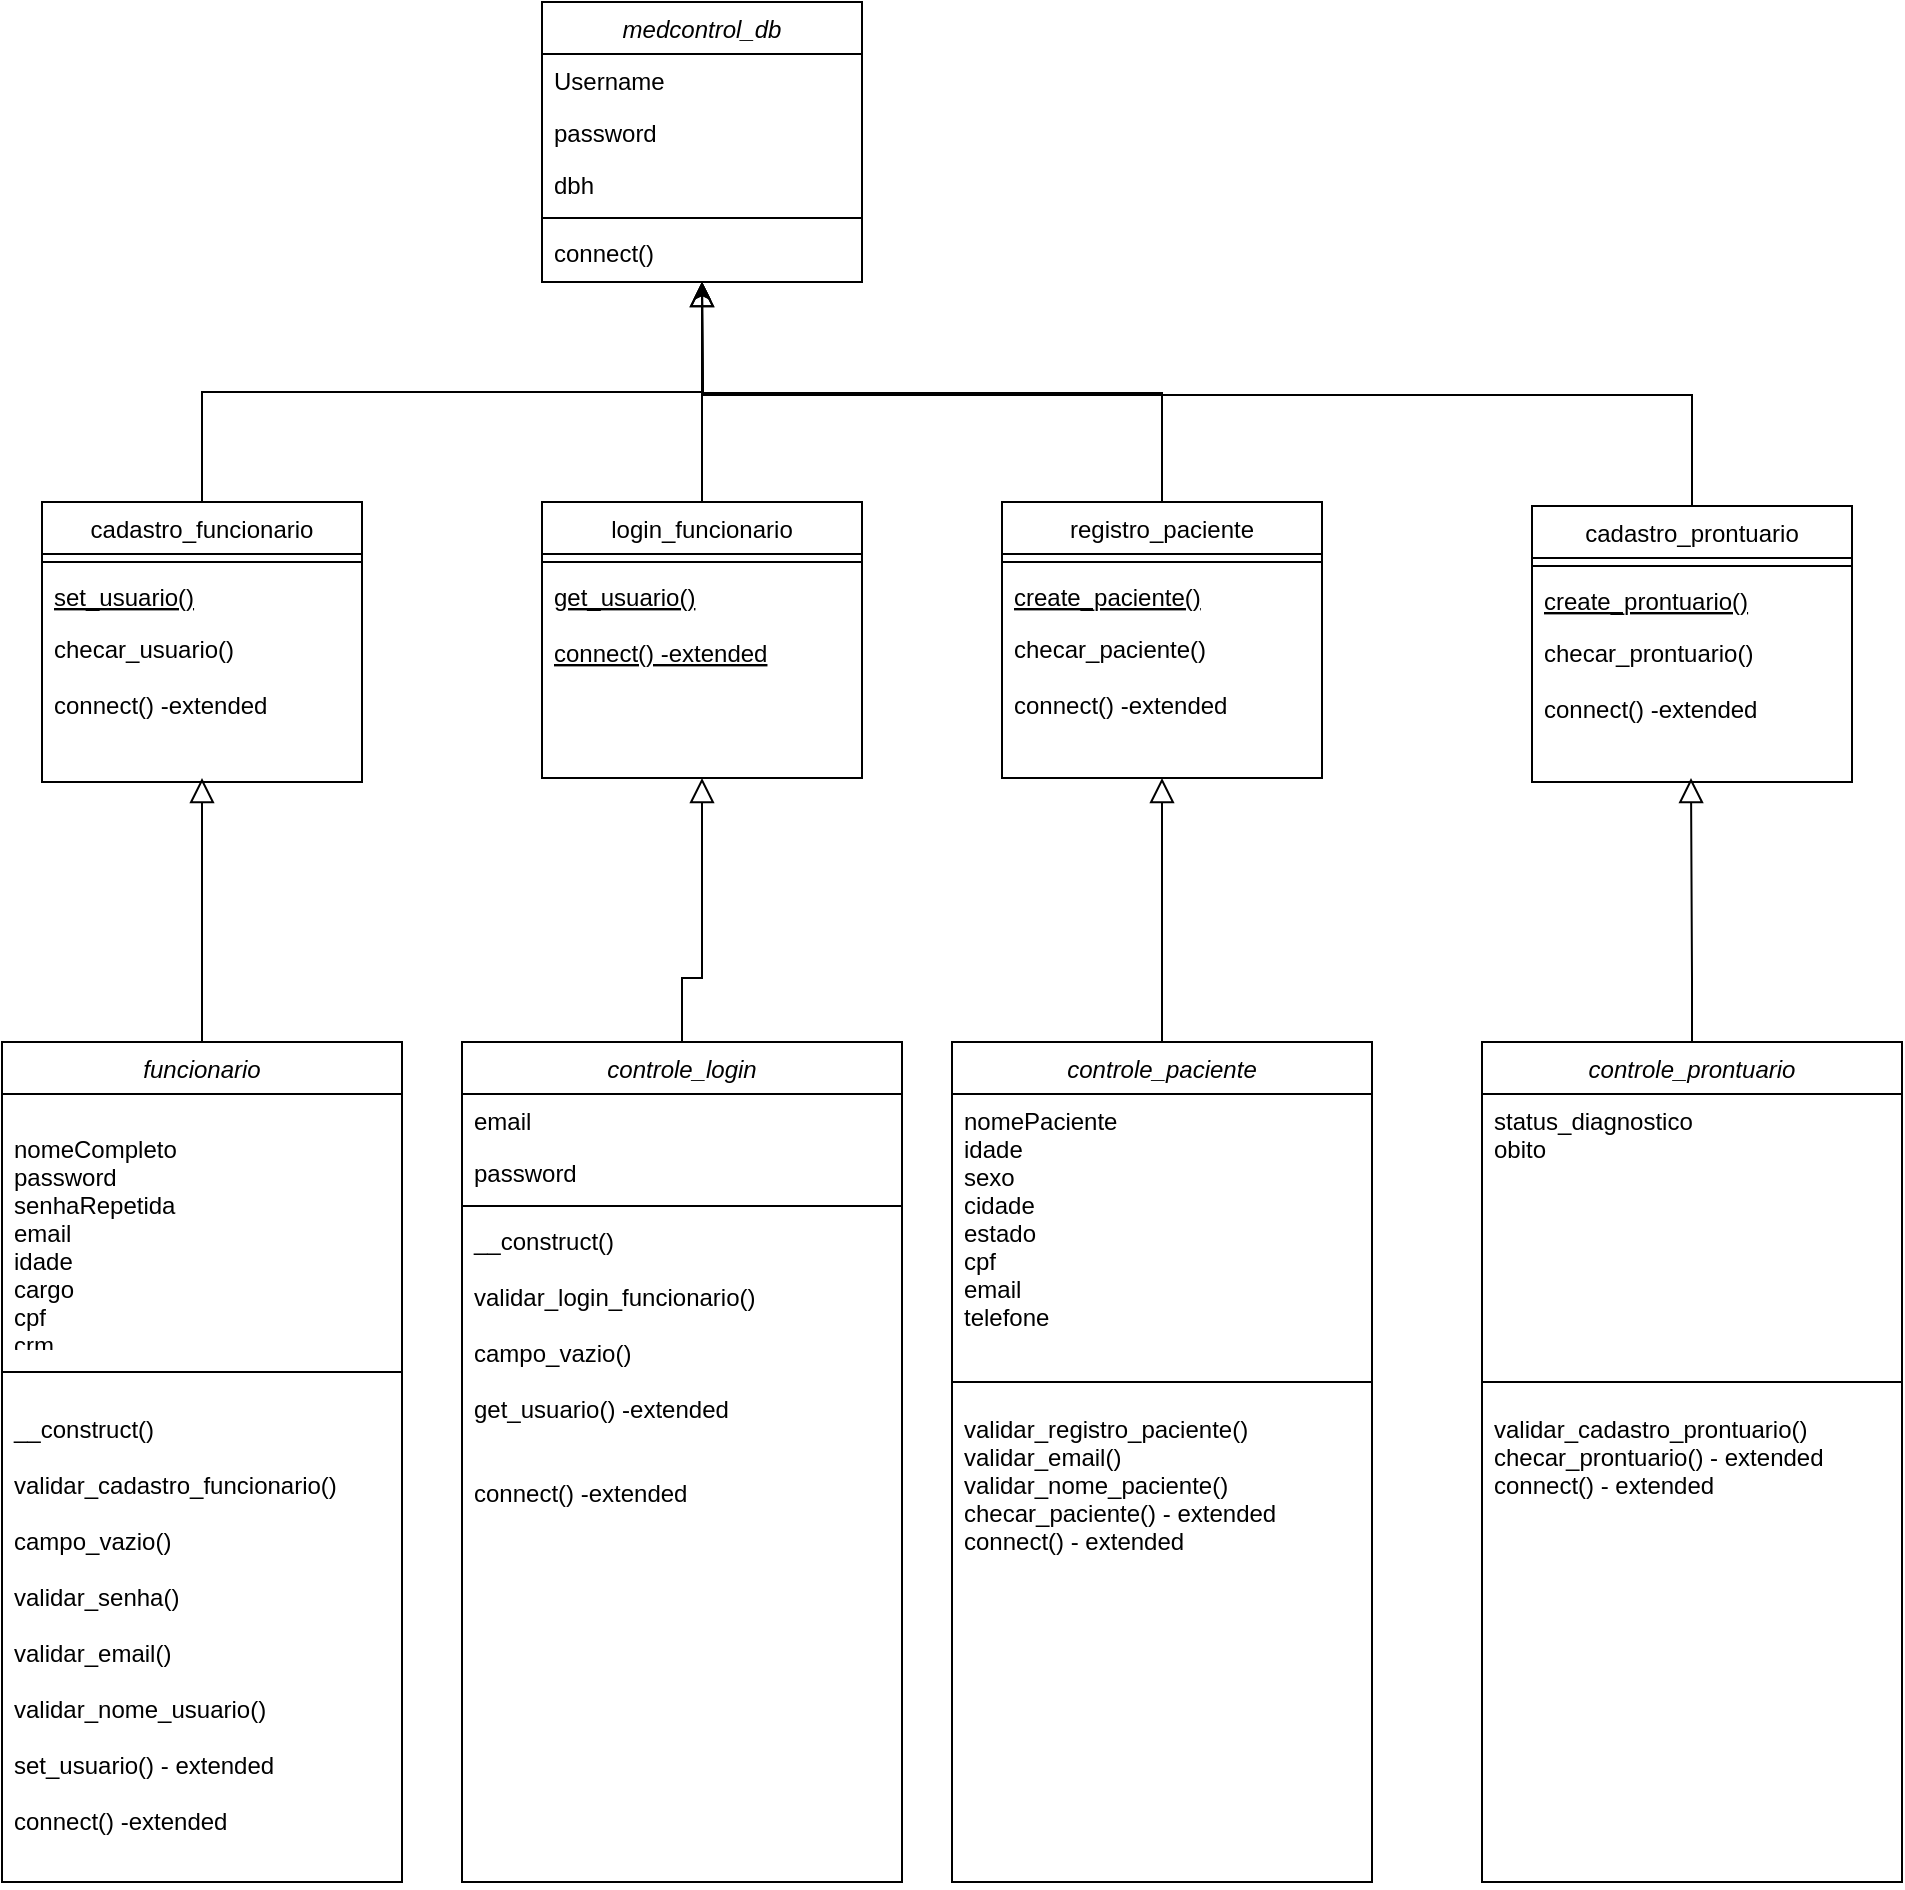 <mxfile version="24.4.7" type="google">
  <diagram id="C5RBs43oDa-KdzZeNtuy" name="Page-1">
    <mxGraphModel dx="1114" dy="552" grid="1" gridSize="10" guides="1" tooltips="1" connect="1" arrows="1" fold="1" page="1" pageScale="1" pageWidth="1169" pageHeight="827" math="0" shadow="0">
      <root>
        <mxCell id="WIyWlLk6GJQsqaUBKTNV-0" />
        <mxCell id="WIyWlLk6GJQsqaUBKTNV-1" parent="WIyWlLk6GJQsqaUBKTNV-0" />
        <mxCell id="zkfFHV4jXpPFQw0GAbJ--0" value="medcontrol_db" style="swimlane;fontStyle=2;align=center;verticalAlign=top;childLayout=stackLayout;horizontal=1;startSize=26;horizontalStack=0;resizeParent=1;resizeLast=0;collapsible=1;marginBottom=0;rounded=0;shadow=0;strokeWidth=1;" parent="WIyWlLk6GJQsqaUBKTNV-1" vertex="1">
          <mxGeometry x="370" y="110" width="160" height="140" as="geometry">
            <mxRectangle x="230" y="140" width="160" height="26" as="alternateBounds" />
          </mxGeometry>
        </mxCell>
        <mxCell id="zkfFHV4jXpPFQw0GAbJ--1" value="Username" style="text;align=left;verticalAlign=top;spacingLeft=4;spacingRight=4;overflow=hidden;rotatable=0;points=[[0,0.5],[1,0.5]];portConstraint=eastwest;" parent="zkfFHV4jXpPFQw0GAbJ--0" vertex="1">
          <mxGeometry y="26" width="160" height="26" as="geometry" />
        </mxCell>
        <mxCell id="zkfFHV4jXpPFQw0GAbJ--2" value="password" style="text;align=left;verticalAlign=top;spacingLeft=4;spacingRight=4;overflow=hidden;rotatable=0;points=[[0,0.5],[1,0.5]];portConstraint=eastwest;rounded=0;shadow=0;html=0;" parent="zkfFHV4jXpPFQw0GAbJ--0" vertex="1">
          <mxGeometry y="52" width="160" height="26" as="geometry" />
        </mxCell>
        <mxCell id="zkfFHV4jXpPFQw0GAbJ--3" value="dbh" style="text;align=left;verticalAlign=top;spacingLeft=4;spacingRight=4;overflow=hidden;rotatable=0;points=[[0,0.5],[1,0.5]];portConstraint=eastwest;rounded=0;shadow=0;html=0;" parent="zkfFHV4jXpPFQw0GAbJ--0" vertex="1">
          <mxGeometry y="78" width="160" height="26" as="geometry" />
        </mxCell>
        <mxCell id="zkfFHV4jXpPFQw0GAbJ--4" value="" style="line;html=1;strokeWidth=1;align=left;verticalAlign=middle;spacingTop=-1;spacingLeft=3;spacingRight=3;rotatable=0;labelPosition=right;points=[];portConstraint=eastwest;" parent="zkfFHV4jXpPFQw0GAbJ--0" vertex="1">
          <mxGeometry y="104" width="160" height="8" as="geometry" />
        </mxCell>
        <mxCell id="zkfFHV4jXpPFQw0GAbJ--5" value="connect()" style="text;align=left;verticalAlign=top;spacingLeft=4;spacingRight=4;overflow=hidden;rotatable=0;points=[[0,0.5],[1,0.5]];portConstraint=eastwest;" parent="zkfFHV4jXpPFQw0GAbJ--0" vertex="1">
          <mxGeometry y="112" width="160" height="28" as="geometry" />
        </mxCell>
        <mxCell id="zkfFHV4jXpPFQw0GAbJ--6" value="cadastro_funcionario" style="swimlane;fontStyle=0;align=center;verticalAlign=top;childLayout=stackLayout;horizontal=1;startSize=26;horizontalStack=0;resizeParent=1;resizeLast=0;collapsible=1;marginBottom=0;rounded=0;shadow=0;strokeWidth=1;" parent="WIyWlLk6GJQsqaUBKTNV-1" vertex="1">
          <mxGeometry x="120" y="360" width="160" height="140" as="geometry">
            <mxRectangle x="130" y="380" width="160" height="26" as="alternateBounds" />
          </mxGeometry>
        </mxCell>
        <mxCell id="zkfFHV4jXpPFQw0GAbJ--9" value="" style="line;html=1;strokeWidth=1;align=left;verticalAlign=middle;spacingTop=-1;spacingLeft=3;spacingRight=3;rotatable=0;labelPosition=right;points=[];portConstraint=eastwest;" parent="zkfFHV4jXpPFQw0GAbJ--6" vertex="1">
          <mxGeometry y="26" width="160" height="8" as="geometry" />
        </mxCell>
        <mxCell id="zkfFHV4jXpPFQw0GAbJ--10" value="set_usuario()" style="text;align=left;verticalAlign=top;spacingLeft=4;spacingRight=4;overflow=hidden;rotatable=0;points=[[0,0.5],[1,0.5]];portConstraint=eastwest;fontStyle=4" parent="zkfFHV4jXpPFQw0GAbJ--6" vertex="1">
          <mxGeometry y="34" width="160" height="26" as="geometry" />
        </mxCell>
        <mxCell id="zkfFHV4jXpPFQw0GAbJ--11" value="checar_usuario()&#xa;&#xa;connect() -extended&#xa;" style="text;align=left;verticalAlign=top;spacingLeft=4;spacingRight=4;overflow=hidden;rotatable=0;points=[[0,0.5],[1,0.5]];portConstraint=eastwest;" parent="zkfFHV4jXpPFQw0GAbJ--6" vertex="1">
          <mxGeometry y="60" width="160" height="80" as="geometry" />
        </mxCell>
        <mxCell id="zkfFHV4jXpPFQw0GAbJ--12" value="" style="endArrow=block;endSize=10;endFill=0;shadow=0;strokeWidth=1;rounded=0;curved=0;edgeStyle=elbowEdgeStyle;elbow=vertical;" parent="WIyWlLk6GJQsqaUBKTNV-1" source="zkfFHV4jXpPFQw0GAbJ--6" target="zkfFHV4jXpPFQw0GAbJ--0" edge="1">
          <mxGeometry width="160" relative="1" as="geometry">
            <mxPoint x="200" y="203" as="sourcePoint" />
            <mxPoint x="200" y="203" as="targetPoint" />
          </mxGeometry>
        </mxCell>
        <mxCell id="zkfFHV4jXpPFQw0GAbJ--16" value="" style="endArrow=block;endSize=10;endFill=0;shadow=0;strokeWidth=1;rounded=0;curved=0;edgeStyle=elbowEdgeStyle;elbow=vertical;exitX=0.5;exitY=0;exitDx=0;exitDy=0;" parent="WIyWlLk6GJQsqaUBKTNV-1" source="9lJRW0mbOuph0sGCFReC-1" edge="1">
          <mxGeometry width="160" relative="1" as="geometry">
            <mxPoint x="450" y="342" as="sourcePoint" />
            <mxPoint x="450" y="250" as="targetPoint" />
            <Array as="points">
              <mxPoint x="500" y="352" />
            </Array>
          </mxGeometry>
        </mxCell>
        <mxCell id="9lJRW0mbOuph0sGCFReC-1" value="login_funcionario" style="swimlane;fontStyle=0;align=center;verticalAlign=top;childLayout=stackLayout;horizontal=1;startSize=26;horizontalStack=0;resizeParent=1;resizeLast=0;collapsible=1;marginBottom=0;rounded=0;shadow=0;strokeWidth=1;" vertex="1" parent="WIyWlLk6GJQsqaUBKTNV-1">
          <mxGeometry x="370" y="360" width="160" height="138" as="geometry">
            <mxRectangle x="130" y="380" width="160" height="26" as="alternateBounds" />
          </mxGeometry>
        </mxCell>
        <mxCell id="9lJRW0mbOuph0sGCFReC-4" value="" style="line;html=1;strokeWidth=1;align=left;verticalAlign=middle;spacingTop=-1;spacingLeft=3;spacingRight=3;rotatable=0;labelPosition=right;points=[];portConstraint=eastwest;" vertex="1" parent="9lJRW0mbOuph0sGCFReC-1">
          <mxGeometry y="26" width="160" height="8" as="geometry" />
        </mxCell>
        <mxCell id="9lJRW0mbOuph0sGCFReC-5" value="get_usuario()&#xa;&#xa;connect() -extended" style="text;align=left;verticalAlign=top;spacingLeft=4;spacingRight=4;overflow=hidden;rotatable=0;points=[[0,0.5],[1,0.5]];portConstraint=eastwest;fontStyle=4" vertex="1" parent="9lJRW0mbOuph0sGCFReC-1">
          <mxGeometry y="34" width="160" height="56" as="geometry" />
        </mxCell>
        <mxCell id="9lJRW0mbOuph0sGCFReC-13" style="edgeStyle=orthogonalEdgeStyle;rounded=0;orthogonalLoop=1;jettySize=auto;html=1;exitX=0.5;exitY=0;exitDx=0;exitDy=0;" edge="1" parent="WIyWlLk6GJQsqaUBKTNV-1" source="9lJRW0mbOuph0sGCFReC-7">
          <mxGeometry relative="1" as="geometry">
            <mxPoint x="450" y="250" as="targetPoint" />
          </mxGeometry>
        </mxCell>
        <mxCell id="9lJRW0mbOuph0sGCFReC-7" value="registro_paciente" style="swimlane;fontStyle=0;align=center;verticalAlign=top;childLayout=stackLayout;horizontal=1;startSize=26;horizontalStack=0;resizeParent=1;resizeLast=0;collapsible=1;marginBottom=0;rounded=0;shadow=0;strokeWidth=1;" vertex="1" parent="WIyWlLk6GJQsqaUBKTNV-1">
          <mxGeometry x="600" y="360" width="160" height="138" as="geometry">
            <mxRectangle x="130" y="380" width="160" height="26" as="alternateBounds" />
          </mxGeometry>
        </mxCell>
        <mxCell id="9lJRW0mbOuph0sGCFReC-10" value="" style="line;html=1;strokeWidth=1;align=left;verticalAlign=middle;spacingTop=-1;spacingLeft=3;spacingRight=3;rotatable=0;labelPosition=right;points=[];portConstraint=eastwest;" vertex="1" parent="9lJRW0mbOuph0sGCFReC-7">
          <mxGeometry y="26" width="160" height="8" as="geometry" />
        </mxCell>
        <mxCell id="9lJRW0mbOuph0sGCFReC-11" value="create_paciente()" style="text;align=left;verticalAlign=top;spacingLeft=4;spacingRight=4;overflow=hidden;rotatable=0;points=[[0,0.5],[1,0.5]];portConstraint=eastwest;fontStyle=4" vertex="1" parent="9lJRW0mbOuph0sGCFReC-7">
          <mxGeometry y="34" width="160" height="26" as="geometry" />
        </mxCell>
        <mxCell id="9lJRW0mbOuph0sGCFReC-12" value="checar_paciente()&#xa;&#xa;connect() -extended" style="text;align=left;verticalAlign=top;spacingLeft=4;spacingRight=4;overflow=hidden;rotatable=0;points=[[0,0.5],[1,0.5]];portConstraint=eastwest;" vertex="1" parent="9lJRW0mbOuph0sGCFReC-7">
          <mxGeometry y="60" width="160" height="60" as="geometry" />
        </mxCell>
        <mxCell id="9lJRW0mbOuph0sGCFReC-17" value="" style="endArrow=block;endSize=10;endFill=0;shadow=0;strokeWidth=1;rounded=0;curved=0;edgeStyle=elbowEdgeStyle;elbow=vertical;exitX=0.5;exitY=0;exitDx=0;exitDy=0;" edge="1" parent="WIyWlLk6GJQsqaUBKTNV-1" source="9lJRW0mbOuph0sGCFReC-26">
          <mxGeometry width="160" relative="1" as="geometry">
            <mxPoint x="449.5" y="626" as="sourcePoint" />
            <mxPoint x="450" y="498" as="targetPoint" />
            <Array as="points">
              <mxPoint x="479.5" y="598" />
            </Array>
          </mxGeometry>
        </mxCell>
        <mxCell id="9lJRW0mbOuph0sGCFReC-18" value="" style="endArrow=block;endSize=10;endFill=0;shadow=0;strokeWidth=1;rounded=0;curved=0;edgeStyle=elbowEdgeStyle;elbow=vertical;exitX=0.5;exitY=0;exitDx=0;exitDy=0;" edge="1" parent="WIyWlLk6GJQsqaUBKTNV-1" source="9lJRW0mbOuph0sGCFReC-20">
          <mxGeometry width="160" relative="1" as="geometry">
            <mxPoint x="199.5" y="626" as="sourcePoint" />
            <mxPoint x="200" y="498" as="targetPoint" />
            <Array as="points">
              <mxPoint x="229.5" y="598" />
            </Array>
          </mxGeometry>
        </mxCell>
        <mxCell id="9lJRW0mbOuph0sGCFReC-19" value="" style="endArrow=block;endSize=10;endFill=0;shadow=0;strokeWidth=1;rounded=0;curved=0;edgeStyle=elbowEdgeStyle;elbow=vertical;exitX=0.5;exitY=0;exitDx=0;exitDy=0;" edge="1" parent="WIyWlLk6GJQsqaUBKTNV-1" source="9lJRW0mbOuph0sGCFReC-32">
          <mxGeometry width="160" relative="1" as="geometry">
            <mxPoint x="679.5" y="626" as="sourcePoint" />
            <mxPoint x="680" y="498" as="targetPoint" />
            <Array as="points">
              <mxPoint x="709.5" y="598" />
            </Array>
          </mxGeometry>
        </mxCell>
        <mxCell id="9lJRW0mbOuph0sGCFReC-20" value="funcionario" style="swimlane;fontStyle=2;align=center;verticalAlign=top;childLayout=stackLayout;horizontal=1;startSize=26;horizontalStack=0;resizeParent=1;resizeLast=0;collapsible=1;marginBottom=0;rounded=0;shadow=0;strokeWidth=1;" vertex="1" parent="WIyWlLk6GJQsqaUBKTNV-1">
          <mxGeometry x="100" y="630" width="200" height="420" as="geometry">
            <mxRectangle x="230" y="140" width="160" height="26" as="alternateBounds" />
          </mxGeometry>
        </mxCell>
        <mxCell id="9lJRW0mbOuph0sGCFReC-21" value="&#xa;nomeCompleto&#xa;password&#xa;senhaRepetida&#xa;email&#xa;idade&#xa;cargo&#xa;cpf&#xa;crm&#xa;&#xa;&#xa;" style="text;align=left;verticalAlign=top;spacingLeft=4;spacingRight=4;overflow=hidden;rotatable=0;points=[[0,0.5],[1,0.5]];portConstraint=eastwest;" vertex="1" parent="9lJRW0mbOuph0sGCFReC-20">
          <mxGeometry y="26" width="200" height="124" as="geometry" />
        </mxCell>
        <mxCell id="9lJRW0mbOuph0sGCFReC-24" value="" style="line;html=1;strokeWidth=1;align=left;verticalAlign=middle;spacingTop=-1;spacingLeft=3;spacingRight=3;rotatable=0;labelPosition=right;points=[];portConstraint=eastwest;" vertex="1" parent="9lJRW0mbOuph0sGCFReC-20">
          <mxGeometry y="150" width="200" height="30" as="geometry" />
        </mxCell>
        <mxCell id="9lJRW0mbOuph0sGCFReC-25" value="__construct()&#xa;&#xa;validar_cadastro_funcionario()&#xa;&#xa;campo_vazio()&#xa;&#xa;validar_senha()&#xa;&#xa;validar_email()&#xa;&#xa;validar_nome_usuario()&#xa;&#xa;set_usuario() - extended&#xa;&#xa;connect() -extended&#xa;&#xa;&#xa;&#xa;&#xa;&#xa;&#xa;" style="text;align=left;verticalAlign=top;spacingLeft=4;spacingRight=4;overflow=hidden;rotatable=0;points=[[0,0.5],[1,0.5]];portConstraint=eastwest;" vertex="1" parent="9lJRW0mbOuph0sGCFReC-20">
          <mxGeometry y="180" width="200" height="240" as="geometry" />
        </mxCell>
        <mxCell id="9lJRW0mbOuph0sGCFReC-26" value="controle_login" style="swimlane;fontStyle=2;align=center;verticalAlign=top;childLayout=stackLayout;horizontal=1;startSize=26;horizontalStack=0;resizeParent=1;resizeLast=0;collapsible=1;marginBottom=0;rounded=0;shadow=0;strokeWidth=1;" vertex="1" parent="WIyWlLk6GJQsqaUBKTNV-1">
          <mxGeometry x="330" y="630" width="220" height="420" as="geometry">
            <mxRectangle x="230" y="140" width="160" height="26" as="alternateBounds" />
          </mxGeometry>
        </mxCell>
        <mxCell id="9lJRW0mbOuph0sGCFReC-27" value="email" style="text;align=left;verticalAlign=top;spacingLeft=4;spacingRight=4;overflow=hidden;rotatable=0;points=[[0,0.5],[1,0.5]];portConstraint=eastwest;" vertex="1" parent="9lJRW0mbOuph0sGCFReC-26">
          <mxGeometry y="26" width="220" height="26" as="geometry" />
        </mxCell>
        <mxCell id="9lJRW0mbOuph0sGCFReC-28" value="password" style="text;align=left;verticalAlign=top;spacingLeft=4;spacingRight=4;overflow=hidden;rotatable=0;points=[[0,0.5],[1,0.5]];portConstraint=eastwest;rounded=0;shadow=0;html=0;" vertex="1" parent="9lJRW0mbOuph0sGCFReC-26">
          <mxGeometry y="52" width="220" height="26" as="geometry" />
        </mxCell>
        <mxCell id="9lJRW0mbOuph0sGCFReC-30" value="" style="line;html=1;strokeWidth=1;align=left;verticalAlign=middle;spacingTop=-1;spacingLeft=3;spacingRight=3;rotatable=0;labelPosition=right;points=[];portConstraint=eastwest;" vertex="1" parent="9lJRW0mbOuph0sGCFReC-26">
          <mxGeometry y="78" width="220" height="8" as="geometry" />
        </mxCell>
        <mxCell id="9lJRW0mbOuph0sGCFReC-31" value="__construct()&#xa;&#xa;validar_login_funcionario()&#xa;&#xa;campo_vazio()&#xa;&#xa;get_usuario() -extended&#xa;&#xa;&#xa;connect() -extended&#xa;&#xa;" style="text;align=left;verticalAlign=top;spacingLeft=4;spacingRight=4;overflow=hidden;rotatable=0;points=[[0,0.5],[1,0.5]];portConstraint=eastwest;" vertex="1" parent="9lJRW0mbOuph0sGCFReC-26">
          <mxGeometry y="86" width="220" height="174" as="geometry" />
        </mxCell>
        <mxCell id="9lJRW0mbOuph0sGCFReC-32" value="controle_paciente" style="swimlane;fontStyle=2;align=center;verticalAlign=top;childLayout=stackLayout;horizontal=1;startSize=26;horizontalStack=0;resizeParent=1;resizeLast=0;collapsible=1;marginBottom=0;rounded=0;shadow=0;strokeWidth=1;" vertex="1" parent="WIyWlLk6GJQsqaUBKTNV-1">
          <mxGeometry x="575" y="630" width="210" height="420" as="geometry">
            <mxRectangle x="230" y="140" width="160" height="26" as="alternateBounds" />
          </mxGeometry>
        </mxCell>
        <mxCell id="9lJRW0mbOuph0sGCFReC-33" value="nomePaciente&#xa;idade&#xa;sexo&#xa;cidade&#xa;estado&#xa;cpf&#xa;email&#xa;telefone&#xa;" style="text;align=left;verticalAlign=top;spacingLeft=4;spacingRight=4;overflow=hidden;rotatable=0;points=[[0,0.5],[1,0.5]];portConstraint=eastwest;" vertex="1" parent="9lJRW0mbOuph0sGCFReC-32">
          <mxGeometry y="26" width="210" height="134" as="geometry" />
        </mxCell>
        <mxCell id="9lJRW0mbOuph0sGCFReC-36" value="" style="line;html=1;strokeWidth=1;align=left;verticalAlign=middle;spacingTop=-1;spacingLeft=3;spacingRight=3;rotatable=0;labelPosition=right;points=[];portConstraint=eastwest;" vertex="1" parent="9lJRW0mbOuph0sGCFReC-32">
          <mxGeometry y="160" width="210" height="20" as="geometry" />
        </mxCell>
        <mxCell id="9lJRW0mbOuph0sGCFReC-37" value="validar_registro_paciente()&#xa;validar_email()&#xa;validar_nome_paciente()&#xa;checar_paciente() - extended&#xa;connect() - extended" style="text;align=left;verticalAlign=top;spacingLeft=4;spacingRight=4;overflow=hidden;rotatable=0;points=[[0,0.5],[1,0.5]];portConstraint=eastwest;" vertex="1" parent="9lJRW0mbOuph0sGCFReC-32">
          <mxGeometry y="180" width="210" height="240" as="geometry" />
        </mxCell>
        <mxCell id="9lJRW0mbOuph0sGCFReC-43" value="cadastro_prontuario" style="swimlane;fontStyle=0;align=center;verticalAlign=top;childLayout=stackLayout;horizontal=1;startSize=26;horizontalStack=0;resizeParent=1;resizeLast=0;collapsible=1;marginBottom=0;rounded=0;shadow=0;strokeWidth=1;" vertex="1" parent="WIyWlLk6GJQsqaUBKTNV-1">
          <mxGeometry x="865" y="362" width="160" height="138" as="geometry">
            <mxRectangle x="130" y="380" width="160" height="26" as="alternateBounds" />
          </mxGeometry>
        </mxCell>
        <mxCell id="9lJRW0mbOuph0sGCFReC-44" value="" style="line;html=1;strokeWidth=1;align=left;verticalAlign=middle;spacingTop=-1;spacingLeft=3;spacingRight=3;rotatable=0;labelPosition=right;points=[];portConstraint=eastwest;" vertex="1" parent="9lJRW0mbOuph0sGCFReC-43">
          <mxGeometry y="26" width="160" height="8" as="geometry" />
        </mxCell>
        <mxCell id="9lJRW0mbOuph0sGCFReC-45" value="create_prontuario()" style="text;align=left;verticalAlign=top;spacingLeft=4;spacingRight=4;overflow=hidden;rotatable=0;points=[[0,0.5],[1,0.5]];portConstraint=eastwest;fontStyle=4" vertex="1" parent="9lJRW0mbOuph0sGCFReC-43">
          <mxGeometry y="34" width="160" height="26" as="geometry" />
        </mxCell>
        <mxCell id="9lJRW0mbOuph0sGCFReC-46" value="checar_prontuario()&#xa;&#xa;connect() -extended" style="text;align=left;verticalAlign=top;spacingLeft=4;spacingRight=4;overflow=hidden;rotatable=0;points=[[0,0.5],[1,0.5]];portConstraint=eastwest;" vertex="1" parent="9lJRW0mbOuph0sGCFReC-43">
          <mxGeometry y="60" width="160" height="60" as="geometry" />
        </mxCell>
        <mxCell id="9lJRW0mbOuph0sGCFReC-47" style="edgeStyle=orthogonalEdgeStyle;rounded=0;orthogonalLoop=1;jettySize=auto;html=1;exitX=0.5;exitY=0;exitDx=0;exitDy=0;" edge="1" parent="WIyWlLk6GJQsqaUBKTNV-1" source="9lJRW0mbOuph0sGCFReC-43">
          <mxGeometry relative="1" as="geometry">
            <mxPoint x="450" y="250" as="targetPoint" />
            <mxPoint x="930" y="300" as="sourcePoint" />
          </mxGeometry>
        </mxCell>
        <mxCell id="9lJRW0mbOuph0sGCFReC-48" value="controle_prontuario" style="swimlane;fontStyle=2;align=center;verticalAlign=top;childLayout=stackLayout;horizontal=1;startSize=26;horizontalStack=0;resizeParent=1;resizeLast=0;collapsible=1;marginBottom=0;rounded=0;shadow=0;strokeWidth=1;" vertex="1" parent="WIyWlLk6GJQsqaUBKTNV-1">
          <mxGeometry x="840" y="630" width="210" height="420" as="geometry">
            <mxRectangle x="230" y="140" width="160" height="26" as="alternateBounds" />
          </mxGeometry>
        </mxCell>
        <mxCell id="9lJRW0mbOuph0sGCFReC-49" value="status_diagnostico&#xa;obito&#xa;&#xa;" style="text;align=left;verticalAlign=top;spacingLeft=4;spacingRight=4;overflow=hidden;rotatable=0;points=[[0,0.5],[1,0.5]];portConstraint=eastwest;" vertex="1" parent="9lJRW0mbOuph0sGCFReC-48">
          <mxGeometry y="26" width="210" height="134" as="geometry" />
        </mxCell>
        <mxCell id="9lJRW0mbOuph0sGCFReC-50" value="" style="line;html=1;strokeWidth=1;align=left;verticalAlign=middle;spacingTop=-1;spacingLeft=3;spacingRight=3;rotatable=0;labelPosition=right;points=[];portConstraint=eastwest;" vertex="1" parent="9lJRW0mbOuph0sGCFReC-48">
          <mxGeometry y="160" width="210" height="20" as="geometry" />
        </mxCell>
        <mxCell id="9lJRW0mbOuph0sGCFReC-51" value="validar_cadastro_prontuario()&#xa;checar_prontuario() - extended&#xa;connect() - extended" style="text;align=left;verticalAlign=top;spacingLeft=4;spacingRight=4;overflow=hidden;rotatable=0;points=[[0,0.5],[1,0.5]];portConstraint=eastwest;" vertex="1" parent="9lJRW0mbOuph0sGCFReC-48">
          <mxGeometry y="180" width="210" height="240" as="geometry" />
        </mxCell>
        <mxCell id="9lJRW0mbOuph0sGCFReC-52" value="" style="endArrow=block;endSize=10;endFill=0;shadow=0;strokeWidth=1;rounded=0;curved=0;edgeStyle=elbowEdgeStyle;elbow=vertical;exitX=0.5;exitY=0;exitDx=0;exitDy=0;" edge="1" parent="WIyWlLk6GJQsqaUBKTNV-1" source="9lJRW0mbOuph0sGCFReC-48">
          <mxGeometry width="160" relative="1" as="geometry">
            <mxPoint x="944.5" y="630" as="sourcePoint" />
            <mxPoint x="944.5" y="498" as="targetPoint" />
            <Array as="points">
              <mxPoint x="974" y="598" />
            </Array>
          </mxGeometry>
        </mxCell>
      </root>
    </mxGraphModel>
  </diagram>
</mxfile>
